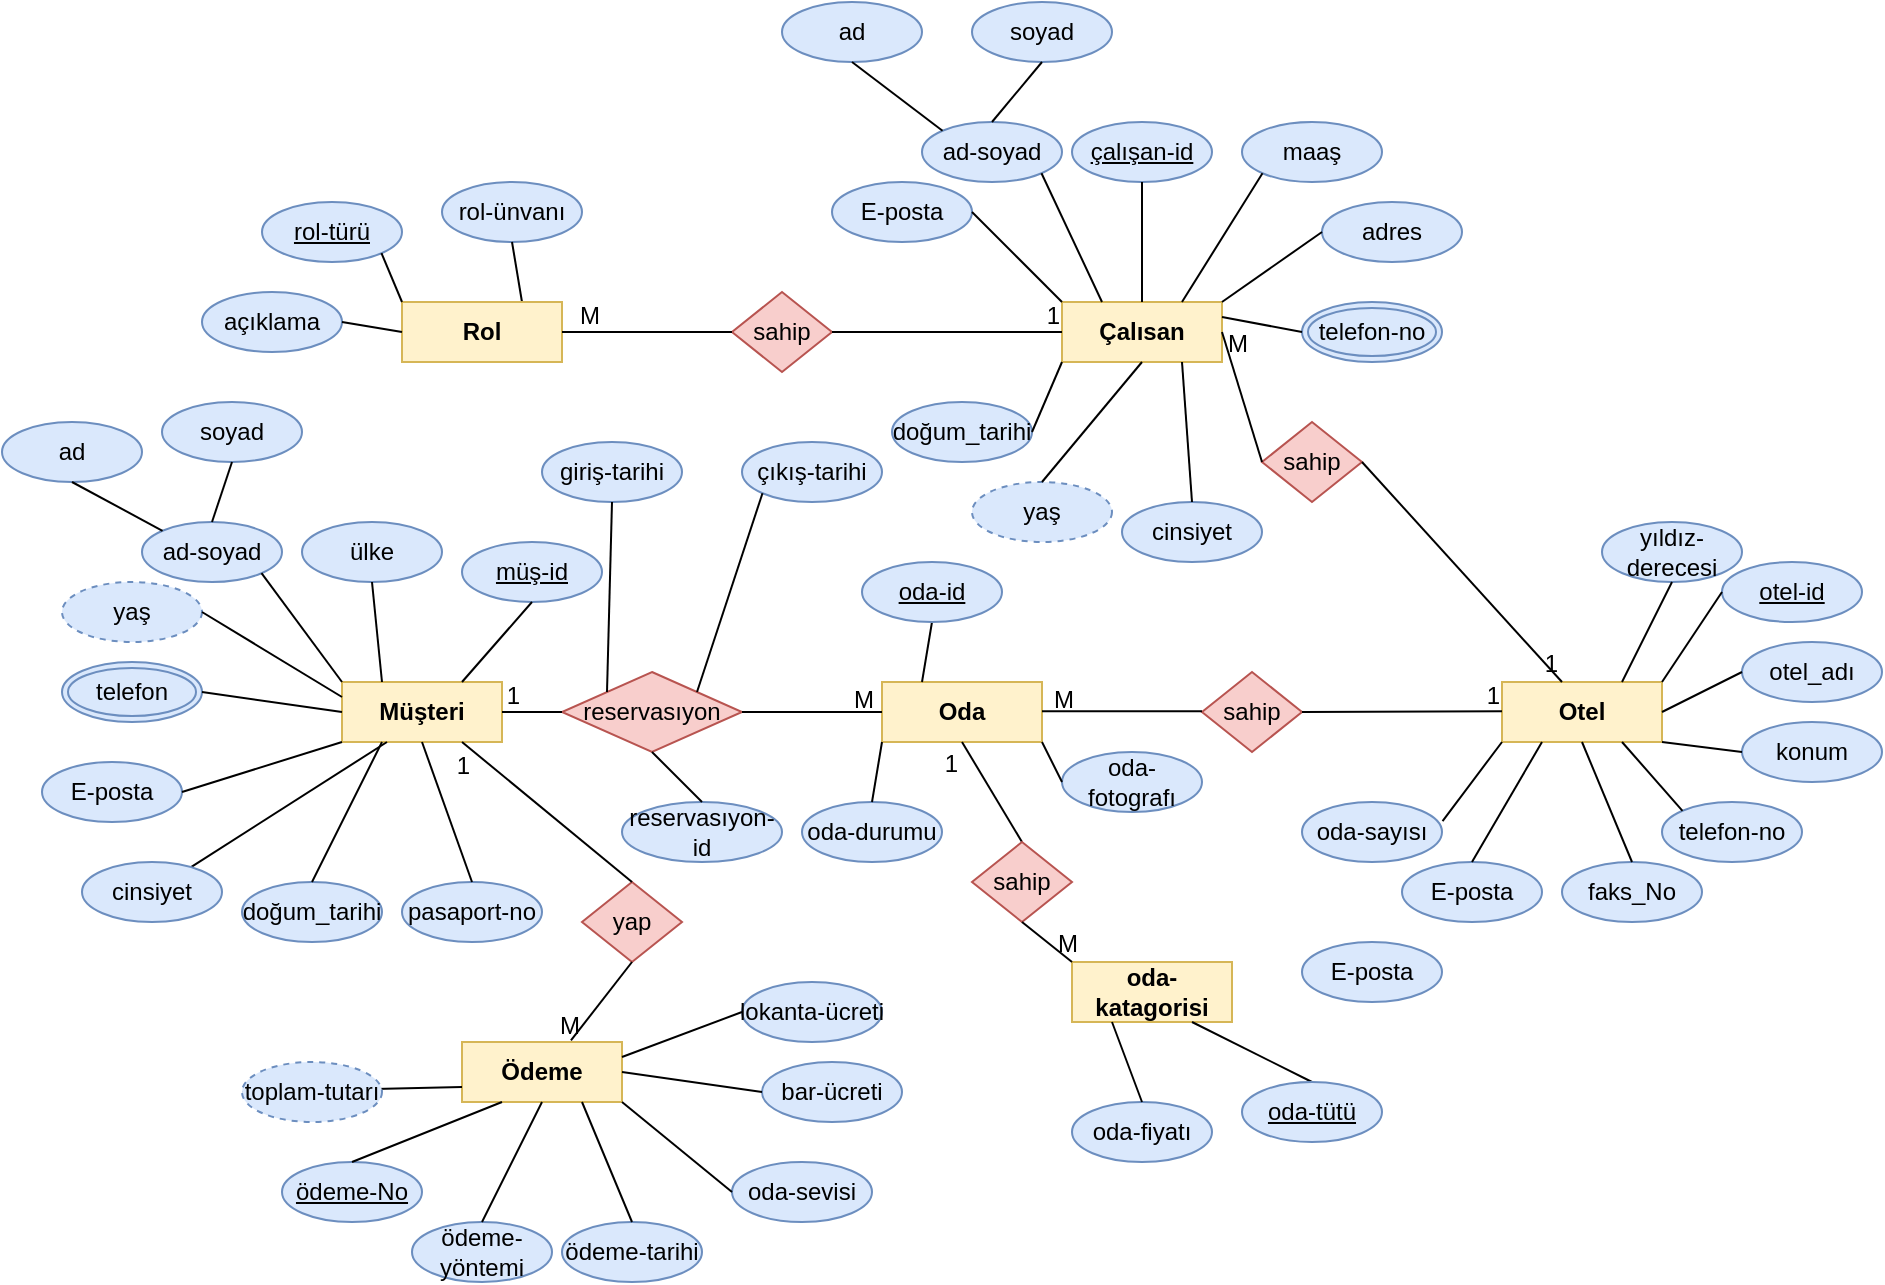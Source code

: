 <mxfile version="21.2.1" type="device">
  <diagram name="Page-1" id="eVzBI1pdqgqYU1j-NDYa">
    <mxGraphModel dx="2268" dy="2220" grid="1" gridSize="10" guides="1" tooltips="1" connect="1" arrows="1" fold="1" page="1" pageScale="1" pageWidth="850" pageHeight="1400" math="0" shadow="0">
      <root>
        <mxCell id="0" />
        <mxCell id="1" parent="0" />
        <mxCell id="2nNEJYqkvrzTk7zt56Hm-1" value="Otel" style="whiteSpace=wrap;html=1;align=center;fillColor=#fff2cc;strokeColor=#d6b656;fontStyle=1" parent="1" vertex="1">
          <mxGeometry x="690" y="210" width="80" height="30" as="geometry" />
        </mxCell>
        <mxCell id="2nNEJYqkvrzTk7zt56Hm-103" style="edgeStyle=orthogonalEdgeStyle;rounded=0;orthogonalLoop=1;jettySize=auto;html=1;exitX=0.25;exitY=1;exitDx=0;exitDy=0;" parent="1" source="2nNEJYqkvrzTk7zt56Hm-2" edge="1">
          <mxGeometry relative="1" as="geometry">
            <mxPoint x="130.31" y="240.241" as="targetPoint" />
          </mxGeometry>
        </mxCell>
        <mxCell id="2nNEJYqkvrzTk7zt56Hm-2" value="Müşteri" style="whiteSpace=wrap;html=1;align=center;fillColor=#fff2cc;strokeColor=#d6b656;fontStyle=1" parent="1" vertex="1">
          <mxGeometry x="110" y="210" width="80" height="30" as="geometry" />
        </mxCell>
        <mxCell id="2nNEJYqkvrzTk7zt56Hm-3" value="Oda" style="whiteSpace=wrap;html=1;align=center;fillColor=#fff2cc;strokeColor=#d6b656;fontStyle=1" parent="1" vertex="1">
          <mxGeometry x="380" y="210" width="80" height="30" as="geometry" />
        </mxCell>
        <mxCell id="2nNEJYqkvrzTk7zt56Hm-6" value="sahip" style="shape=rhombus;perimeter=rhombusPerimeter;whiteSpace=wrap;html=1;align=center;fillColor=#f8cecc;strokeColor=#b85450;" parent="1" vertex="1">
          <mxGeometry x="540" y="205" width="50" height="40" as="geometry" />
        </mxCell>
        <mxCell id="2nNEJYqkvrzTk7zt56Hm-143" style="edgeStyle=orthogonalEdgeStyle;rounded=0;orthogonalLoop=1;jettySize=auto;html=1;exitX=0.5;exitY=0;exitDx=0;exitDy=0;" parent="1" source="2nNEJYqkvrzTk7zt56Hm-7" edge="1">
          <mxGeometry relative="1" as="geometry">
            <mxPoint x="264.793" y="205.069" as="targetPoint" />
          </mxGeometry>
        </mxCell>
        <mxCell id="2nNEJYqkvrzTk7zt56Hm-7" value="reservasıyon" style="shape=rhombus;perimeter=rhombusPerimeter;whiteSpace=wrap;html=1;align=center;fillColor=#f8cecc;strokeColor=#b85450;" parent="1" vertex="1">
          <mxGeometry x="220" y="205" width="90" height="40" as="geometry" />
        </mxCell>
        <mxCell id="2nNEJYqkvrzTk7zt56Hm-14" value="otel-id" style="ellipse;whiteSpace=wrap;html=1;align=center;fontStyle=4;fillColor=#dae8fc;strokeColor=#6c8ebf;" parent="1" vertex="1">
          <mxGeometry x="800" y="150" width="70" height="30" as="geometry" />
        </mxCell>
        <mxCell id="2nNEJYqkvrzTk7zt56Hm-17" value="otel_adı" style="ellipse;whiteSpace=wrap;html=1;align=center;fillColor=#dae8fc;strokeColor=#6c8ebf;" parent="1" vertex="1">
          <mxGeometry x="810" y="190" width="70" height="30" as="geometry" />
        </mxCell>
        <mxCell id="2nNEJYqkvrzTk7zt56Hm-27" value="Ödeme" style="whiteSpace=wrap;html=1;align=center;fontStyle=1;fillColor=#fff2cc;strokeColor=#d6b656;" parent="1" vertex="1">
          <mxGeometry x="170" y="390" width="80" height="30" as="geometry" />
        </mxCell>
        <mxCell id="2nNEJYqkvrzTk7zt56Hm-31" value="yap" style="shape=rhombus;perimeter=rhombusPerimeter;whiteSpace=wrap;html=1;align=center;fillColor=#f8cecc;strokeColor=#b85450;" parent="1" vertex="1">
          <mxGeometry x="230" y="310" width="50" height="40" as="geometry" />
        </mxCell>
        <mxCell id="2nNEJYqkvrzTk7zt56Hm-38" value="" style="endArrow=none;html=1;rounded=0;entryX=1;entryY=0.5;entryDx=0;entryDy=0;exitX=0;exitY=0.5;exitDx=0;exitDy=0;" parent="1" source="2nNEJYqkvrzTk7zt56Hm-7" target="2nNEJYqkvrzTk7zt56Hm-2" edge="1">
          <mxGeometry relative="1" as="geometry">
            <mxPoint x="240" y="255" as="sourcePoint" />
            <mxPoint x="210" y="254.66" as="targetPoint" />
            <Array as="points" />
          </mxGeometry>
        </mxCell>
        <mxCell id="2nNEJYqkvrzTk7zt56Hm-39" value="1" style="resizable=0;html=1;whiteSpace=wrap;align=right;verticalAlign=bottom;" parent="2nNEJYqkvrzTk7zt56Hm-38" connectable="0" vertex="1">
          <mxGeometry x="1" relative="1" as="geometry">
            <mxPoint x="10" as="offset" />
          </mxGeometry>
        </mxCell>
        <mxCell id="2nNEJYqkvrzTk7zt56Hm-45" value="" style="endArrow=none;html=1;rounded=0;entryX=0;entryY=0.5;entryDx=0;entryDy=0;exitX=1;exitY=0.5;exitDx=0;exitDy=0;" parent="1" source="2nNEJYqkvrzTk7zt56Hm-7" target="2nNEJYqkvrzTk7zt56Hm-3" edge="1">
          <mxGeometry relative="1" as="geometry">
            <mxPoint x="320" y="240" as="sourcePoint" />
            <mxPoint x="370" y="230" as="targetPoint" />
          </mxGeometry>
        </mxCell>
        <mxCell id="2nNEJYqkvrzTk7zt56Hm-46" value="M" style="text;strokeColor=none;fillColor=none;spacingLeft=4;spacingRight=4;overflow=hidden;rotatable=0;points=[[0,0.5],[1,0.5]];portConstraint=eastwest;fontSize=12;whiteSpace=wrap;html=1;" parent="1" vertex="1">
          <mxGeometry x="360" y="205" width="20" height="25" as="geometry" />
        </mxCell>
        <mxCell id="2nNEJYqkvrzTk7zt56Hm-47" value="" style="endArrow=none;html=1;rounded=0;exitX=1;exitY=0.5;exitDx=0;exitDy=0;" parent="1" source="2nNEJYqkvrzTk7zt56Hm-6" edge="1">
          <mxGeometry relative="1" as="geometry">
            <mxPoint x="630" y="224.66" as="sourcePoint" />
            <mxPoint x="690" y="225" as="targetPoint" />
            <Array as="points">
              <mxPoint x="690" y="224.66" />
            </Array>
          </mxGeometry>
        </mxCell>
        <mxCell id="2nNEJYqkvrzTk7zt56Hm-48" value="1" style="resizable=0;html=1;whiteSpace=wrap;align=right;verticalAlign=bottom;" parent="2nNEJYqkvrzTk7zt56Hm-47" connectable="0" vertex="1">
          <mxGeometry x="1" relative="1" as="geometry">
            <mxPoint as="offset" />
          </mxGeometry>
        </mxCell>
        <mxCell id="2nNEJYqkvrzTk7zt56Hm-50" value="" style="endArrow=none;html=1;rounded=0;entryX=0;entryY=0.5;entryDx=0;entryDy=0;exitX=1;exitY=0.5;exitDx=0;exitDy=0;" parent="1" edge="1">
          <mxGeometry relative="1" as="geometry">
            <mxPoint x="460" y="224.66" as="sourcePoint" />
            <mxPoint x="540" y="224.66" as="targetPoint" />
          </mxGeometry>
        </mxCell>
        <mxCell id="2nNEJYqkvrzTk7zt56Hm-52" value="M" style="text;strokeColor=none;fillColor=none;spacingLeft=4;spacingRight=4;overflow=hidden;rotatable=0;points=[[0,0.5],[1,0.5]];portConstraint=eastwest;fontSize=12;whiteSpace=wrap;html=1;" parent="1" vertex="1">
          <mxGeometry x="460" y="205" width="20" height="25" as="geometry" />
        </mxCell>
        <mxCell id="2nNEJYqkvrzTk7zt56Hm-57" value="" style="endArrow=none;html=1;rounded=0;entryX=0.75;entryY=1;entryDx=0;entryDy=0;exitX=0.5;exitY=0;exitDx=0;exitDy=0;" parent="1" source="2nNEJYqkvrzTk7zt56Hm-31" target="2nNEJYqkvrzTk7zt56Hm-2" edge="1">
          <mxGeometry relative="1" as="geometry">
            <mxPoint x="250" y="302.69" as="sourcePoint" />
            <mxPoint x="168.44" y="245.0" as="targetPoint" />
          </mxGeometry>
        </mxCell>
        <mxCell id="2nNEJYqkvrzTk7zt56Hm-58" value="1" style="resizable=0;html=1;whiteSpace=wrap;align=right;verticalAlign=bottom;" parent="2nNEJYqkvrzTk7zt56Hm-57" connectable="0" vertex="1">
          <mxGeometry x="1" relative="1" as="geometry">
            <mxPoint x="5" y="20" as="offset" />
          </mxGeometry>
        </mxCell>
        <mxCell id="2nNEJYqkvrzTk7zt56Hm-59" value="" style="endArrow=none;html=1;rounded=0;exitX=0.5;exitY=1;exitDx=0;exitDy=0;entryX=0.681;entryY=-0.026;entryDx=0;entryDy=0;entryPerimeter=0;" parent="1" source="2nNEJYqkvrzTk7zt56Hm-31" target="2nNEJYqkvrzTk7zt56Hm-27" edge="1">
          <mxGeometry relative="1" as="geometry">
            <mxPoint x="330" y="300" as="sourcePoint" />
            <mxPoint x="490" y="300" as="targetPoint" />
          </mxGeometry>
        </mxCell>
        <mxCell id="2nNEJYqkvrzTk7zt56Hm-60" value="M" style="resizable=0;html=1;whiteSpace=wrap;align=right;verticalAlign=bottom;" parent="2nNEJYqkvrzTk7zt56Hm-59" connectable="0" vertex="1">
          <mxGeometry x="1" relative="1" as="geometry">
            <mxPoint x="6" y="1" as="offset" />
          </mxGeometry>
        </mxCell>
        <mxCell id="2nNEJYqkvrzTk7zt56Hm-61" value="Çalısan" style="whiteSpace=wrap;html=1;align=center;fontStyle=1;fillColor=#fff2cc;strokeColor=#d6b656;" parent="1" vertex="1">
          <mxGeometry x="470" y="20" width="80" height="30" as="geometry" />
        </mxCell>
        <mxCell id="2nNEJYqkvrzTk7zt56Hm-62" value="sahip" style="shape=rhombus;perimeter=rhombusPerimeter;whiteSpace=wrap;html=1;align=center;fillColor=#f8cecc;strokeColor=#b85450;" parent="1" vertex="1">
          <mxGeometry x="570" y="80" width="50" height="40" as="geometry" />
        </mxCell>
        <mxCell id="2nNEJYqkvrzTk7zt56Hm-63" value="" style="endArrow=none;html=1;rounded=0;exitX=1;exitY=0.5;exitDx=0;exitDy=0;" parent="1" source="2nNEJYqkvrzTk7zt56Hm-62" edge="1">
          <mxGeometry relative="1" as="geometry">
            <mxPoint x="520" y="154.66" as="sourcePoint" />
            <mxPoint x="720" y="210" as="targetPoint" />
          </mxGeometry>
        </mxCell>
        <mxCell id="2nNEJYqkvrzTk7zt56Hm-64" value="1" style="resizable=0;html=1;whiteSpace=wrap;align=right;verticalAlign=bottom;" parent="2nNEJYqkvrzTk7zt56Hm-63" connectable="0" vertex="1">
          <mxGeometry x="1" relative="1" as="geometry" />
        </mxCell>
        <mxCell id="2nNEJYqkvrzTk7zt56Hm-65" value="" style="endArrow=none;html=1;rounded=0;entryX=0;entryY=0.5;entryDx=0;entryDy=0;exitX=1;exitY=0.5;exitDx=0;exitDy=0;" parent="1" source="2nNEJYqkvrzTk7zt56Hm-61" target="2nNEJYqkvrzTk7zt56Hm-62" edge="1">
          <mxGeometry relative="1" as="geometry">
            <mxPoint x="340" y="140" as="sourcePoint" />
            <mxPoint x="500" y="140" as="targetPoint" />
          </mxGeometry>
        </mxCell>
        <mxCell id="2nNEJYqkvrzTk7zt56Hm-66" value="M" style="resizable=0;html=1;whiteSpace=wrap;align=right;verticalAlign=bottom;" parent="2nNEJYqkvrzTk7zt56Hm-65" connectable="0" vertex="1">
          <mxGeometry x="1" relative="1" as="geometry">
            <mxPoint x="-5" y="-50" as="offset" />
          </mxGeometry>
        </mxCell>
        <mxCell id="2nNEJYqkvrzTk7zt56Hm-67" value="konum" style="ellipse;whiteSpace=wrap;html=1;align=center;fillColor=#dae8fc;strokeColor=#6c8ebf;" parent="1" vertex="1">
          <mxGeometry x="810" y="230" width="70" height="30" as="geometry" />
        </mxCell>
        <mxCell id="2nNEJYqkvrzTk7zt56Hm-68" value="telefon-no" style="ellipse;whiteSpace=wrap;html=1;align=center;fillColor=#dae8fc;strokeColor=#6c8ebf;" parent="1" vertex="1">
          <mxGeometry x="770" y="270" width="70" height="30" as="geometry" />
        </mxCell>
        <mxCell id="2nNEJYqkvrzTk7zt56Hm-75" value="" style="endArrow=none;html=1;rounded=0;entryX=0;entryY=0;entryDx=0;entryDy=0;exitX=0.75;exitY=1;exitDx=0;exitDy=0;" parent="1" source="2nNEJYqkvrzTk7zt56Hm-1" target="2nNEJYqkvrzTk7zt56Hm-68" edge="1">
          <mxGeometry relative="1" as="geometry">
            <mxPoint x="600" y="300" as="sourcePoint" />
            <mxPoint x="760" y="300" as="targetPoint" />
          </mxGeometry>
        </mxCell>
        <mxCell id="2nNEJYqkvrzTk7zt56Hm-78" value="" style="endArrow=none;html=1;rounded=0;entryX=0;entryY=0.5;entryDx=0;entryDy=0;exitX=1;exitY=1;exitDx=0;exitDy=0;" parent="1" source="2nNEJYqkvrzTk7zt56Hm-1" target="2nNEJYqkvrzTk7zt56Hm-67" edge="1">
          <mxGeometry relative="1" as="geometry">
            <mxPoint x="770" y="230" as="sourcePoint" />
            <mxPoint x="800" y="265" as="targetPoint" />
          </mxGeometry>
        </mxCell>
        <mxCell id="2nNEJYqkvrzTk7zt56Hm-79" value="" style="endArrow=none;html=1;rounded=0;entryX=0;entryY=0.5;entryDx=0;entryDy=0;exitX=1;exitY=0.5;exitDx=0;exitDy=0;" parent="1" source="2nNEJYqkvrzTk7zt56Hm-1" target="2nNEJYqkvrzTk7zt56Hm-17" edge="1">
          <mxGeometry relative="1" as="geometry">
            <mxPoint x="770" y="225" as="sourcePoint" />
            <mxPoint x="810" y="230" as="targetPoint" />
          </mxGeometry>
        </mxCell>
        <mxCell id="2nNEJYqkvrzTk7zt56Hm-80" value="" style="endArrow=none;html=1;rounded=0;entryX=0;entryY=0.5;entryDx=0;entryDy=0;exitX=1;exitY=0;exitDx=0;exitDy=0;" parent="1" source="2nNEJYqkvrzTk7zt56Hm-1" target="2nNEJYqkvrzTk7zt56Hm-14" edge="1">
          <mxGeometry relative="1" as="geometry">
            <mxPoint x="750" y="190" as="sourcePoint" />
            <mxPoint x="790" y="170" as="targetPoint" />
          </mxGeometry>
        </mxCell>
        <mxCell id="2nNEJYqkvrzTk7zt56Hm-82" value="faks_No" style="ellipse;whiteSpace=wrap;html=1;align=center;fillColor=#dae8fc;strokeColor=#6c8ebf;" parent="1" vertex="1">
          <mxGeometry x="720" y="300" width="70" height="30" as="geometry" />
        </mxCell>
        <mxCell id="2nNEJYqkvrzTk7zt56Hm-83" value="" style="endArrow=none;html=1;rounded=0;entryX=0.5;entryY=0;entryDx=0;entryDy=0;exitX=0.5;exitY=1;exitDx=0;exitDy=0;" parent="1" source="2nNEJYqkvrzTk7zt56Hm-1" target="2nNEJYqkvrzTk7zt56Hm-82" edge="1">
          <mxGeometry relative="1" as="geometry">
            <mxPoint x="715" y="260" as="sourcePoint" />
            <mxPoint x="745" y="295" as="targetPoint" />
          </mxGeometry>
        </mxCell>
        <mxCell id="2nNEJYqkvrzTk7zt56Hm-84" value="E-posta" style="ellipse;whiteSpace=wrap;html=1;align=center;fillColor=#dae8fc;strokeColor=#6c8ebf;" parent="1" vertex="1">
          <mxGeometry x="640" y="300" width="70" height="30" as="geometry" />
        </mxCell>
        <mxCell id="2nNEJYqkvrzTk7zt56Hm-86" value="" style="endArrow=none;html=1;rounded=0;entryX=0.5;entryY=0;entryDx=0;entryDy=0;exitX=0.25;exitY=1;exitDx=0;exitDy=0;" parent="1" source="2nNEJYqkvrzTk7zt56Hm-1" target="2nNEJYqkvrzTk7zt56Hm-84" edge="1">
          <mxGeometry relative="1" as="geometry">
            <mxPoint x="645" y="215" as="sourcePoint" />
            <mxPoint x="650" y="275" as="targetPoint" />
          </mxGeometry>
        </mxCell>
        <mxCell id="2nNEJYqkvrzTk7zt56Hm-87" value="ülke" style="ellipse;whiteSpace=wrap;html=1;align=center;fillColor=#dae8fc;strokeColor=#6c8ebf;" parent="1" vertex="1">
          <mxGeometry x="90" y="130" width="70" height="30" as="geometry" />
        </mxCell>
        <mxCell id="2nNEJYqkvrzTk7zt56Hm-90" value="E-posta" style="ellipse;whiteSpace=wrap;html=1;align=center;fillColor=#dae8fc;strokeColor=#6c8ebf;" parent="1" vertex="1">
          <mxGeometry x="-40" y="250" width="70" height="30" as="geometry" />
        </mxCell>
        <mxCell id="2nNEJYqkvrzTk7zt56Hm-91" value="doğum_tarihi" style="ellipse;whiteSpace=wrap;html=1;align=center;fillColor=#dae8fc;strokeColor=#6c8ebf;" parent="1" vertex="1">
          <mxGeometry x="60" y="310" width="70" height="30" as="geometry" />
        </mxCell>
        <mxCell id="2nNEJYqkvrzTk7zt56Hm-92" value="müş-id" style="ellipse;whiteSpace=wrap;html=1;align=center;fontStyle=4;fillColor=#dae8fc;strokeColor=#6c8ebf;" parent="1" vertex="1">
          <mxGeometry x="170" y="140" width="70" height="30" as="geometry" />
        </mxCell>
        <mxCell id="2nNEJYqkvrzTk7zt56Hm-93" value="yaş" style="ellipse;whiteSpace=wrap;html=1;align=center;dashed=1;fillColor=#dae8fc;strokeColor=#6c8ebf;" parent="1" vertex="1">
          <mxGeometry x="-30" y="160" width="70" height="30" as="geometry" />
        </mxCell>
        <mxCell id="2nNEJYqkvrzTk7zt56Hm-98" value="telefon" style="ellipse;shape=doubleEllipse;margin=3;whiteSpace=wrap;html=1;align=center;fillColor=#dae8fc;strokeColor=#6c8ebf;" parent="1" vertex="1">
          <mxGeometry x="-30" y="200" width="70" height="30" as="geometry" />
        </mxCell>
        <mxCell id="2nNEJYqkvrzTk7zt56Hm-99" value="" style="endArrow=none;html=1;rounded=0;entryX=0;entryY=0.5;entryDx=0;entryDy=0;exitX=1;exitY=0.5;exitDx=0;exitDy=0;" parent="1" source="2nNEJYqkvrzTk7zt56Hm-98" target="2nNEJYqkvrzTk7zt56Hm-2" edge="1">
          <mxGeometry relative="1" as="geometry">
            <mxPoint x="80" y="220" as="sourcePoint" />
            <mxPoint x="400" y="270" as="targetPoint" />
          </mxGeometry>
        </mxCell>
        <mxCell id="2nNEJYqkvrzTk7zt56Hm-100" value="" style="endArrow=none;html=1;rounded=0;exitX=0.75;exitY=0;exitDx=0;exitDy=0;entryX=0.5;entryY=1;entryDx=0;entryDy=0;" parent="1" source="2nNEJYqkvrzTk7zt56Hm-2" target="2nNEJYqkvrzTk7zt56Hm-92" edge="1">
          <mxGeometry relative="1" as="geometry">
            <mxPoint x="190" y="200" as="sourcePoint" />
            <mxPoint x="370" y="190" as="targetPoint" />
          </mxGeometry>
        </mxCell>
        <mxCell id="2nNEJYqkvrzTk7zt56Hm-101" value="" style="endArrow=none;html=1;rounded=0;exitX=0.25;exitY=0;exitDx=0;exitDy=0;entryX=0.5;entryY=1;entryDx=0;entryDy=0;" parent="1" source="2nNEJYqkvrzTk7zt56Hm-2" target="2nNEJYqkvrzTk7zt56Hm-87" edge="1">
          <mxGeometry relative="1" as="geometry">
            <mxPoint x="110" y="205" as="sourcePoint" />
            <mxPoint x="145" y="165" as="targetPoint" />
          </mxGeometry>
        </mxCell>
        <mxCell id="2nNEJYqkvrzTk7zt56Hm-102" value="" style="endArrow=none;html=1;rounded=0;entryX=0.5;entryY=1;entryDx=0;entryDy=0;" parent="1" source="2nNEJYqkvrzTk7zt56Hm-160" edge="1">
          <mxGeometry relative="1" as="geometry">
            <mxPoint x="97.5" y="280" as="sourcePoint" />
            <mxPoint x="132.5" y="240" as="targetPoint" />
          </mxGeometry>
        </mxCell>
        <mxCell id="2nNEJYqkvrzTk7zt56Hm-106" value="" style="endArrow=none;html=1;rounded=0;exitX=0;exitY=1;exitDx=0;exitDy=0;entryX=1;entryY=0.5;entryDx=0;entryDy=0;" parent="1" source="2nNEJYqkvrzTk7zt56Hm-2" target="2nNEJYqkvrzTk7zt56Hm-90" edge="1">
          <mxGeometry relative="1" as="geometry">
            <mxPoint x="180" y="310" as="sourcePoint" />
            <mxPoint x="175" y="260" as="targetPoint" />
          </mxGeometry>
        </mxCell>
        <mxCell id="2nNEJYqkvrzTk7zt56Hm-111" value="ödeme-No" style="ellipse;whiteSpace=wrap;html=1;align=center;fontStyle=4;fillColor=#dae8fc;strokeColor=#6c8ebf;" parent="1" vertex="1">
          <mxGeometry x="80" y="450" width="70" height="30" as="geometry" />
        </mxCell>
        <mxCell id="2nNEJYqkvrzTk7zt56Hm-113" value="ödeme-tarihi" style="ellipse;whiteSpace=wrap;html=1;align=center;fillColor=#dae8fc;strokeColor=#6c8ebf;" parent="1" vertex="1">
          <mxGeometry x="220" y="480" width="70" height="30" as="geometry" />
        </mxCell>
        <mxCell id="2nNEJYqkvrzTk7zt56Hm-114" value="ödeme-yöntemi" style="ellipse;whiteSpace=wrap;html=1;align=center;fillColor=#dae8fc;strokeColor=#6c8ebf;" parent="1" vertex="1">
          <mxGeometry x="145" y="480" width="70" height="30" as="geometry" />
        </mxCell>
        <mxCell id="2nNEJYqkvrzTk7zt56Hm-116" value="" style="endArrow=none;html=1;rounded=0;exitX=0.5;exitY=1;exitDx=0;exitDy=0;entryX=0.25;entryY=0;entryDx=0;entryDy=0;" parent="1" source="2nNEJYqkvrzTk7zt56Hm-121" target="2nNEJYqkvrzTk7zt56Hm-3" edge="1">
          <mxGeometry relative="1" as="geometry">
            <mxPoint x="330" y="290" as="sourcePoint" />
            <mxPoint x="490" y="290" as="targetPoint" />
          </mxGeometry>
        </mxCell>
        <mxCell id="2nNEJYqkvrzTk7zt56Hm-117" value="" style="endArrow=none;html=1;rounded=0;exitX=0;exitY=0.75;exitDx=0;exitDy=0;entryX=0;entryY=0.5;entryDx=0;entryDy=0;" parent="1" source="2nNEJYqkvrzTk7zt56Hm-27" target="2nNEJYqkvrzTk7zt56Hm-178" edge="1">
          <mxGeometry relative="1" as="geometry">
            <mxPoint x="380" y="380" as="sourcePoint" />
            <mxPoint x="530.0" y="425" as="targetPoint" />
          </mxGeometry>
        </mxCell>
        <mxCell id="2nNEJYqkvrzTk7zt56Hm-118" value="" style="endArrow=none;html=1;rounded=0;exitX=0.75;exitY=1;exitDx=0;exitDy=0;entryX=0.5;entryY=0;entryDx=0;entryDy=0;" parent="1" source="2nNEJYqkvrzTk7zt56Hm-27" target="2nNEJYqkvrzTk7zt56Hm-113" edge="1">
          <mxGeometry relative="1" as="geometry">
            <mxPoint x="350" y="320" as="sourcePoint" />
            <mxPoint x="510" y="320" as="targetPoint" />
          </mxGeometry>
        </mxCell>
        <mxCell id="2nNEJYqkvrzTk7zt56Hm-121" value="oda-id" style="ellipse;whiteSpace=wrap;html=1;align=center;fontStyle=4;fillColor=#dae8fc;strokeColor=#6c8ebf;" parent="1" vertex="1">
          <mxGeometry x="370" y="150" width="70" height="30" as="geometry" />
        </mxCell>
        <mxCell id="2nNEJYqkvrzTk7zt56Hm-122" value="E-posta" style="ellipse;whiteSpace=wrap;html=1;align=center;fillColor=#dae8fc;strokeColor=#6c8ebf;" parent="1" vertex="1">
          <mxGeometry x="590" y="340" width="70" height="30" as="geometry" />
        </mxCell>
        <mxCell id="2nNEJYqkvrzTk7zt56Hm-124" value="oda-durumu" style="ellipse;whiteSpace=wrap;html=1;align=center;fillColor=#dae8fc;strokeColor=#6c8ebf;" parent="1" vertex="1">
          <mxGeometry x="340" y="270" width="70" height="30" as="geometry" />
        </mxCell>
        <mxCell id="2nNEJYqkvrzTk7zt56Hm-125" value="" style="endArrow=none;html=1;rounded=0;exitX=0;exitY=1;exitDx=0;exitDy=0;entryX=0.5;entryY=0;entryDx=0;entryDy=0;" parent="1" source="2nNEJYqkvrzTk7zt56Hm-3" target="2nNEJYqkvrzTk7zt56Hm-124" edge="1">
          <mxGeometry relative="1" as="geometry">
            <mxPoint x="330" y="290" as="sourcePoint" />
            <mxPoint x="490" y="290" as="targetPoint" />
          </mxGeometry>
        </mxCell>
        <mxCell id="2nNEJYqkvrzTk7zt56Hm-128" value="reservasıyon-id" style="ellipse;whiteSpace=wrap;html=1;align=center;fillColor=#dae8fc;strokeColor=#6c8ebf;" parent="1" vertex="1">
          <mxGeometry x="250" y="270" width="80" height="30" as="geometry" />
        </mxCell>
        <mxCell id="2nNEJYqkvrzTk7zt56Hm-130" value="çıkış-tarihi" style="ellipse;whiteSpace=wrap;html=1;align=center;fillColor=#dae8fc;strokeColor=#6c8ebf;" parent="1" vertex="1">
          <mxGeometry x="310" y="90" width="70" height="30" as="geometry" />
        </mxCell>
        <mxCell id="2nNEJYqkvrzTk7zt56Hm-131" value="giriş-tarihi" style="ellipse;whiteSpace=wrap;html=1;align=center;fillColor=#dae8fc;strokeColor=#6c8ebf;" parent="1" vertex="1">
          <mxGeometry x="210" y="90" width="70" height="30" as="geometry" />
        </mxCell>
        <mxCell id="2nNEJYqkvrzTk7zt56Hm-141" value="" style="endArrow=none;html=1;rounded=0;entryX=0.5;entryY=0;entryDx=0;entryDy=0;exitX=0.5;exitY=1;exitDx=0;exitDy=0;" parent="1" source="2nNEJYqkvrzTk7zt56Hm-7" target="2nNEJYqkvrzTk7zt56Hm-128" edge="1">
          <mxGeometry relative="1" as="geometry">
            <mxPoint x="265" y="200" as="sourcePoint" />
            <mxPoint x="450" y="329.31" as="targetPoint" />
            <Array as="points" />
          </mxGeometry>
        </mxCell>
        <mxCell id="2nNEJYqkvrzTk7zt56Hm-144" value="" style="endArrow=none;html=1;rounded=0;exitX=1;exitY=0;exitDx=0;exitDy=0;entryX=0;entryY=1;entryDx=0;entryDy=0;" parent="1" source="2nNEJYqkvrzTk7zt56Hm-7" target="2nNEJYqkvrzTk7zt56Hm-130" edge="1">
          <mxGeometry relative="1" as="geometry">
            <mxPoint x="309.749" y="164.393" as="sourcePoint" />
            <mxPoint x="490" y="330" as="targetPoint" />
          </mxGeometry>
        </mxCell>
        <mxCell id="2nNEJYqkvrzTk7zt56Hm-145" value="" style="endArrow=none;html=1;rounded=0;entryX=0.5;entryY=1;entryDx=0;entryDy=0;exitX=0;exitY=0;exitDx=0;exitDy=0;" parent="1" source="2nNEJYqkvrzTk7zt56Hm-7" target="2nNEJYqkvrzTk7zt56Hm-131" edge="1">
          <mxGeometry relative="1" as="geometry">
            <mxPoint x="285" y="160" as="sourcePoint" />
            <mxPoint x="480" y="320" as="targetPoint" />
          </mxGeometry>
        </mxCell>
        <mxCell id="2nNEJYqkvrzTk7zt56Hm-150" value="" style="endArrow=none;html=1;rounded=0;exitX=0.5;exitY=1;exitDx=0;exitDy=0;entryX=0.5;entryY=0;entryDx=0;entryDy=0;" parent="1" source="2nNEJYqkvrzTk7zt56Hm-27" target="2nNEJYqkvrzTk7zt56Hm-114" edge="1">
          <mxGeometry relative="1" as="geometry">
            <mxPoint x="440" y="430" as="sourcePoint" />
            <mxPoint x="565" y="470" as="targetPoint" />
          </mxGeometry>
        </mxCell>
        <mxCell id="2nNEJYqkvrzTk7zt56Hm-151" value="" style="endArrow=none;html=1;rounded=0;exitX=0.25;exitY=1;exitDx=0;exitDy=0;entryX=0.5;entryY=0;entryDx=0;entryDy=0;" parent="1" source="2nNEJYqkvrzTk7zt56Hm-27" target="2nNEJYqkvrzTk7zt56Hm-111" edge="1">
          <mxGeometry relative="1" as="geometry">
            <mxPoint x="450" y="440" as="sourcePoint" />
            <mxPoint x="575" y="480" as="targetPoint" />
          </mxGeometry>
        </mxCell>
        <mxCell id="2nNEJYqkvrzTk7zt56Hm-153" value="çalışan-id" style="ellipse;whiteSpace=wrap;html=1;align=center;fontStyle=4;fillColor=#dae8fc;strokeColor=#6c8ebf;" parent="1" vertex="1">
          <mxGeometry x="475" y="-70" width="70" height="30" as="geometry" />
        </mxCell>
        <mxCell id="2nNEJYqkvrzTk7zt56Hm-154" value="cinsiyet" style="ellipse;whiteSpace=wrap;html=1;align=center;fillColor=#dae8fc;strokeColor=#6c8ebf;" parent="1" vertex="1">
          <mxGeometry x="500" y="120" width="70" height="30" as="geometry" />
        </mxCell>
        <mxCell id="2nNEJYqkvrzTk7zt56Hm-155" value="ad-soyad" style="ellipse;whiteSpace=wrap;html=1;align=center;fillColor=#dae8fc;strokeColor=#6c8ebf;" parent="1" vertex="1">
          <mxGeometry x="400" y="-70" width="70" height="30" as="geometry" />
        </mxCell>
        <mxCell id="2nNEJYqkvrzTk7zt56Hm-156" value="E-posta" style="ellipse;whiteSpace=wrap;html=1;align=center;fillColor=#dae8fc;strokeColor=#6c8ebf;" parent="1" vertex="1">
          <mxGeometry x="355" y="-40" width="70" height="30" as="geometry" />
        </mxCell>
        <mxCell id="2nNEJYqkvrzTk7zt56Hm-157" value="ad-soyad" style="ellipse;whiteSpace=wrap;html=1;align=center;fillColor=#dae8fc;strokeColor=#6c8ebf;" parent="1" vertex="1">
          <mxGeometry x="10" y="130" width="70" height="30" as="geometry" />
        </mxCell>
        <mxCell id="2nNEJYqkvrzTk7zt56Hm-158" value="" style="endArrow=none;html=1;rounded=0;entryX=1;entryY=1;entryDx=0;entryDy=0;exitX=0;exitY=0;exitDx=0;exitDy=0;" parent="1" source="2nNEJYqkvrzTk7zt56Hm-2" target="2nNEJYqkvrzTk7zt56Hm-157" edge="1">
          <mxGeometry relative="1" as="geometry">
            <mxPoint x="100" y="190" as="sourcePoint" />
            <mxPoint x="135" y="170" as="targetPoint" />
          </mxGeometry>
        </mxCell>
        <mxCell id="2nNEJYqkvrzTk7zt56Hm-159" value="" style="endArrow=none;html=1;rounded=0;entryX=1;entryY=0.5;entryDx=0;entryDy=0;exitX=0;exitY=0.25;exitDx=0;exitDy=0;" parent="1" source="2nNEJYqkvrzTk7zt56Hm-2" target="2nNEJYqkvrzTk7zt56Hm-93" edge="1">
          <mxGeometry relative="1" as="geometry">
            <mxPoint x="120" y="220" as="sourcePoint" />
            <mxPoint x="80" y="165" as="targetPoint" />
          </mxGeometry>
        </mxCell>
        <mxCell id="2nNEJYqkvrzTk7zt56Hm-160" value="cinsiyet" style="ellipse;whiteSpace=wrap;html=1;align=center;fillColor=#dae8fc;strokeColor=#6c8ebf;" parent="1" vertex="1">
          <mxGeometry x="-20" y="300" width="70" height="30" as="geometry" />
        </mxCell>
        <mxCell id="2nNEJYqkvrzTk7zt56Hm-161" value="" style="endArrow=none;html=1;rounded=0;exitX=0.25;exitY=1;exitDx=0;exitDy=0;entryX=0.5;entryY=0;entryDx=0;entryDy=0;" parent="1" source="2nNEJYqkvrzTk7zt56Hm-2" target="2nNEJYqkvrzTk7zt56Hm-91" edge="1">
          <mxGeometry relative="1" as="geometry">
            <mxPoint x="130" y="250" as="sourcePoint" />
            <mxPoint x="125" y="280" as="targetPoint" />
          </mxGeometry>
        </mxCell>
        <mxCell id="2nNEJYqkvrzTk7zt56Hm-163" value="adres" style="ellipse;whiteSpace=wrap;html=1;align=center;fillColor=#dae8fc;strokeColor=#6c8ebf;" parent="1" vertex="1">
          <mxGeometry x="600" y="-30" width="70" height="30" as="geometry" />
        </mxCell>
        <mxCell id="2nNEJYqkvrzTk7zt56Hm-164" value="maaş" style="ellipse;whiteSpace=wrap;html=1;align=center;fillColor=#dae8fc;strokeColor=#6c8ebf;" parent="1" vertex="1">
          <mxGeometry x="560" y="-70" width="70" height="30" as="geometry" />
        </mxCell>
        <mxCell id="2nNEJYqkvrzTk7zt56Hm-165" value="" style="endArrow=none;html=1;rounded=0;exitX=0.25;exitY=0;exitDx=0;exitDy=0;entryX=1;entryY=1;entryDx=0;entryDy=0;" parent="1" source="2nNEJYqkvrzTk7zt56Hm-61" target="2nNEJYqkvrzTk7zt56Hm-155" edge="1">
          <mxGeometry relative="1" as="geometry">
            <mxPoint x="320" y="175" as="sourcePoint" />
            <mxPoint x="330" y="125" as="targetPoint" />
          </mxGeometry>
        </mxCell>
        <mxCell id="2nNEJYqkvrzTk7zt56Hm-166" value="" style="endArrow=none;html=1;rounded=0;exitX=0.5;exitY=0;exitDx=0;exitDy=0;entryX=0.5;entryY=1;entryDx=0;entryDy=0;" parent="1" source="2nNEJYqkvrzTk7zt56Hm-61" target="2nNEJYqkvrzTk7zt56Hm-153" edge="1">
          <mxGeometry relative="1" as="geometry">
            <mxPoint x="330" y="185" as="sourcePoint" />
            <mxPoint x="340" y="135" as="targetPoint" />
          </mxGeometry>
        </mxCell>
        <mxCell id="2nNEJYqkvrzTk7zt56Hm-167" value="" style="endArrow=none;html=1;rounded=0;exitX=0.75;exitY=1;exitDx=0;exitDy=0;entryX=0.5;entryY=0;entryDx=0;entryDy=0;" parent="1" source="2nNEJYqkvrzTk7zt56Hm-61" target="2nNEJYqkvrzTk7zt56Hm-154" edge="1">
          <mxGeometry relative="1" as="geometry">
            <mxPoint x="500" y="30" as="sourcePoint" />
            <mxPoint x="550" y="135" as="targetPoint" />
          </mxGeometry>
        </mxCell>
        <mxCell id="2nNEJYqkvrzTk7zt56Hm-168" value="" style="endArrow=none;html=1;rounded=0;exitX=0;exitY=0;exitDx=0;exitDy=0;entryX=1;entryY=0.5;entryDx=0;entryDy=0;" parent="1" source="2nNEJYqkvrzTk7zt56Hm-61" target="2nNEJYqkvrzTk7zt56Hm-156" edge="1">
          <mxGeometry relative="1" as="geometry">
            <mxPoint x="510" y="40" as="sourcePoint" />
            <mxPoint x="480" y="-25" as="targetPoint" />
          </mxGeometry>
        </mxCell>
        <mxCell id="2nNEJYqkvrzTk7zt56Hm-169" value="" style="endArrow=none;html=1;rounded=0;exitX=1;exitY=0;exitDx=0;exitDy=0;entryX=0;entryY=0.5;entryDx=0;entryDy=0;" parent="1" source="2nNEJYqkvrzTk7zt56Hm-61" target="2nNEJYqkvrzTk7zt56Hm-163" edge="1">
          <mxGeometry relative="1" as="geometry">
            <mxPoint x="520" y="30" as="sourcePoint" />
            <mxPoint x="520" y="-30" as="targetPoint" />
          </mxGeometry>
        </mxCell>
        <mxCell id="2nNEJYqkvrzTk7zt56Hm-170" value="" style="endArrow=none;html=1;rounded=0;exitX=0.75;exitY=0;exitDx=0;exitDy=0;entryX=0;entryY=1;entryDx=0;entryDy=0;" parent="1" source="2nNEJYqkvrzTk7zt56Hm-61" target="2nNEJYqkvrzTk7zt56Hm-164" edge="1">
          <mxGeometry relative="1" as="geometry">
            <mxPoint x="530" y="40" as="sourcePoint" />
            <mxPoint x="530" y="-20" as="targetPoint" />
          </mxGeometry>
        </mxCell>
        <mxCell id="2nNEJYqkvrzTk7zt56Hm-171" value="yaş" style="ellipse;whiteSpace=wrap;html=1;align=center;dashed=1;fillColor=#dae8fc;strokeColor=#6c8ebf;" parent="1" vertex="1">
          <mxGeometry x="425" y="110" width="70" height="30" as="geometry" />
        </mxCell>
        <mxCell id="2nNEJYqkvrzTk7zt56Hm-172" value="doğum_tarihi" style="ellipse;whiteSpace=wrap;html=1;align=center;fillColor=#dae8fc;strokeColor=#6c8ebf;" parent="1" vertex="1">
          <mxGeometry x="385" y="70" width="70" height="30" as="geometry" />
        </mxCell>
        <mxCell id="2nNEJYqkvrzTk7zt56Hm-173" value="" style="endArrow=none;html=1;rounded=0;entryX=0.5;entryY=0;entryDx=0;entryDy=0;exitX=0.5;exitY=1;exitDx=0;exitDy=0;" parent="1" source="2nNEJYqkvrzTk7zt56Hm-61" target="2nNEJYqkvrzTk7zt56Hm-171" edge="1">
          <mxGeometry relative="1" as="geometry">
            <mxPoint x="470" y="45" as="sourcePoint" />
            <mxPoint x="420" y="30" as="targetPoint" />
          </mxGeometry>
        </mxCell>
        <mxCell id="2nNEJYqkvrzTk7zt56Hm-174" value="" style="endArrow=none;html=1;rounded=0;exitX=0;exitY=1;exitDx=0;exitDy=0;entryX=1;entryY=0.5;entryDx=0;entryDy=0;" parent="1" source="2nNEJYqkvrzTk7zt56Hm-61" target="2nNEJYqkvrzTk7zt56Hm-172" edge="1">
          <mxGeometry relative="1" as="geometry">
            <mxPoint x="490" y="55" as="sourcePoint" />
            <mxPoint x="460" y="80" as="targetPoint" />
          </mxGeometry>
        </mxCell>
        <mxCell id="2nNEJYqkvrzTk7zt56Hm-175" value="rol-ünvanı" style="ellipse;whiteSpace=wrap;html=1;align=center;fillColor=#dae8fc;strokeColor=#6c8ebf;" parent="1" vertex="1">
          <mxGeometry x="160" y="-40" width="70" height="30" as="geometry" />
        </mxCell>
        <mxCell id="2nNEJYqkvrzTk7zt56Hm-176" value="" style="endArrow=none;html=1;rounded=0;exitX=0.5;exitY=1;exitDx=0;exitDy=0;entryX=0.75;entryY=0;entryDx=0;entryDy=0;" parent="1" source="2nNEJYqkvrzTk7zt56Hm-175" target="2nNEJYqkvrzTk7zt56Hm-202" edge="1">
          <mxGeometry relative="1" as="geometry">
            <mxPoint x="330" y="160" as="sourcePoint" />
            <mxPoint x="485" y="90" as="targetPoint" />
          </mxGeometry>
        </mxCell>
        <mxCell id="2nNEJYqkvrzTk7zt56Hm-178" value="toplam-tutarı" style="ellipse;whiteSpace=wrap;html=1;align=center;dashed=1;fillColor=#dae8fc;strokeColor=#6c8ebf;" parent="1" vertex="1">
          <mxGeometry x="60" y="400" width="70" height="30" as="geometry" />
        </mxCell>
        <mxCell id="2nNEJYqkvrzTk7zt56Hm-182" value="telefon-no" style="ellipse;shape=doubleEllipse;margin=3;whiteSpace=wrap;html=1;align=center;fillColor=#dae8fc;strokeColor=#6c8ebf;" parent="1" vertex="1">
          <mxGeometry x="590" y="20" width="70" height="30" as="geometry" />
        </mxCell>
        <mxCell id="2nNEJYqkvrzTk7zt56Hm-183" value="" style="endArrow=none;html=1;rounded=0;entryX=0;entryY=0.5;entryDx=0;entryDy=0;exitX=1;exitY=0.25;exitDx=0;exitDy=0;" parent="1" source="2nNEJYqkvrzTk7zt56Hm-61" target="2nNEJYqkvrzTk7zt56Hm-182" edge="1">
          <mxGeometry relative="1" as="geometry">
            <mxPoint x="300" y="180" as="sourcePoint" />
            <mxPoint x="460" y="180" as="targetPoint" />
          </mxGeometry>
        </mxCell>
        <mxCell id="2nNEJYqkvrzTk7zt56Hm-184" value="oda-sayısı" style="ellipse;whiteSpace=wrap;html=1;align=center;fillColor=#dae8fc;strokeColor=#6c8ebf;" parent="1" vertex="1">
          <mxGeometry x="590" y="270" width="70" height="30" as="geometry" />
        </mxCell>
        <mxCell id="2nNEJYqkvrzTk7zt56Hm-185" value="" style="endArrow=none;html=1;rounded=0;entryX=1.004;entryY=0.318;entryDx=0;entryDy=0;exitX=0;exitY=1;exitDx=0;exitDy=0;entryPerimeter=0;" parent="1" source="2nNEJYqkvrzTk7zt56Hm-1" target="2nNEJYqkvrzTk7zt56Hm-184" edge="1">
          <mxGeometry relative="1" as="geometry">
            <mxPoint x="720" y="250" as="sourcePoint" />
            <mxPoint x="685" y="310" as="targetPoint" />
          </mxGeometry>
        </mxCell>
        <mxCell id="2nNEJYqkvrzTk7zt56Hm-186" value="yıldız-derecesi" style="ellipse;whiteSpace=wrap;html=1;align=center;fillColor=#dae8fc;strokeColor=#6c8ebf;" parent="1" vertex="1">
          <mxGeometry x="740" y="130" width="70" height="30" as="geometry" />
        </mxCell>
        <mxCell id="2nNEJYqkvrzTk7zt56Hm-188" value="" style="endArrow=none;html=1;rounded=0;entryX=0.5;entryY=1;entryDx=0;entryDy=0;exitX=0.75;exitY=0;exitDx=0;exitDy=0;" parent="1" source="2nNEJYqkvrzTk7zt56Hm-1" target="2nNEJYqkvrzTk7zt56Hm-186" edge="1">
          <mxGeometry relative="1" as="geometry">
            <mxPoint x="780" y="220" as="sourcePoint" />
            <mxPoint x="810" y="175" as="targetPoint" />
          </mxGeometry>
        </mxCell>
        <mxCell id="2nNEJYqkvrzTk7zt56Hm-189" value="pasaport-no" style="ellipse;whiteSpace=wrap;html=1;align=center;fillColor=#dae8fc;strokeColor=#6c8ebf;" parent="1" vertex="1">
          <mxGeometry x="140" y="310" width="70" height="30" as="geometry" />
        </mxCell>
        <mxCell id="2nNEJYqkvrzTk7zt56Hm-190" value="" style="endArrow=none;html=1;rounded=0;exitX=0.5;exitY=1;exitDx=0;exitDy=0;entryX=0.5;entryY=0;entryDx=0;entryDy=0;" parent="1" source="2nNEJYqkvrzTk7zt56Hm-2" target="2nNEJYqkvrzTk7zt56Hm-189" edge="1">
          <mxGeometry relative="1" as="geometry">
            <mxPoint x="130" y="390" as="sourcePoint" />
            <mxPoint x="290" y="390" as="targetPoint" />
          </mxGeometry>
        </mxCell>
        <mxCell id="2nNEJYqkvrzTk7zt56Hm-191" value="oda-fotografı" style="ellipse;whiteSpace=wrap;html=1;align=center;fillColor=#dae8fc;strokeColor=#6c8ebf;" parent="1" vertex="1">
          <mxGeometry x="470" y="245" width="70" height="30" as="geometry" />
        </mxCell>
        <mxCell id="2nNEJYqkvrzTk7zt56Hm-192" value="" style="endArrow=none;html=1;rounded=0;exitX=1;exitY=1;exitDx=0;exitDy=0;entryX=0;entryY=0.5;entryDx=0;entryDy=0;" parent="1" source="2nNEJYqkvrzTk7zt56Hm-3" target="2nNEJYqkvrzTk7zt56Hm-191" edge="1">
          <mxGeometry relative="1" as="geometry">
            <mxPoint x="310" y="230" as="sourcePoint" />
            <mxPoint x="470" y="230" as="targetPoint" />
          </mxGeometry>
        </mxCell>
        <mxCell id="2nNEJYqkvrzTk7zt56Hm-193" value="oda-katagorisi" style="whiteSpace=wrap;html=1;align=center;fontStyle=1;fillColor=#fff2cc;strokeColor=#d6b656;" parent="1" vertex="1">
          <mxGeometry x="475" y="350" width="80" height="30" as="geometry" />
        </mxCell>
        <mxCell id="2nNEJYqkvrzTk7zt56Hm-194" value="" style="endArrow=none;html=1;rounded=0;entryX=0.5;entryY=1;entryDx=0;entryDy=0;exitX=0.5;exitY=0;exitDx=0;exitDy=0;" parent="1" source="2nNEJYqkvrzTk7zt56Hm-196" target="2nNEJYqkvrzTk7zt56Hm-3" edge="1">
          <mxGeometry relative="1" as="geometry">
            <mxPoint x="455" y="310" as="sourcePoint" />
            <mxPoint x="425" y="260" as="targetPoint" />
          </mxGeometry>
        </mxCell>
        <mxCell id="2nNEJYqkvrzTk7zt56Hm-195" value="1" style="resizable=0;html=1;whiteSpace=wrap;align=right;verticalAlign=bottom;" parent="2nNEJYqkvrzTk7zt56Hm-194" connectable="0" vertex="1">
          <mxGeometry x="1" relative="1" as="geometry">
            <mxPoint y="20" as="offset" />
          </mxGeometry>
        </mxCell>
        <mxCell id="2nNEJYqkvrzTk7zt56Hm-196" value="sahip" style="shape=rhombus;perimeter=rhombusPerimeter;whiteSpace=wrap;html=1;align=center;fillColor=#f8cecc;strokeColor=#b85450;" parent="1" vertex="1">
          <mxGeometry x="425" y="290" width="50" height="40" as="geometry" />
        </mxCell>
        <mxCell id="2nNEJYqkvrzTk7zt56Hm-197" value="" style="endArrow=none;html=1;rounded=0;exitX=0.5;exitY=1;exitDx=0;exitDy=0;entryX=0;entryY=0;entryDx=0;entryDy=0;" parent="1" source="2nNEJYqkvrzTk7zt56Hm-196" target="2nNEJYqkvrzTk7zt56Hm-193" edge="1">
          <mxGeometry relative="1" as="geometry">
            <mxPoint x="310" y="220" as="sourcePoint" />
            <mxPoint x="470" y="220" as="targetPoint" />
          </mxGeometry>
        </mxCell>
        <mxCell id="2nNEJYqkvrzTk7zt56Hm-198" value="M" style="resizable=0;html=1;whiteSpace=wrap;align=right;verticalAlign=bottom;" parent="2nNEJYqkvrzTk7zt56Hm-197" connectable="0" vertex="1">
          <mxGeometry x="1" relative="1" as="geometry">
            <mxPoint x="5" as="offset" />
          </mxGeometry>
        </mxCell>
        <mxCell id="2nNEJYqkvrzTk7zt56Hm-199" value="oda-fiyatı" style="ellipse;whiteSpace=wrap;html=1;align=center;fillColor=#dae8fc;strokeColor=#6c8ebf;" parent="1" vertex="1">
          <mxGeometry x="475" y="420" width="70" height="30" as="geometry" />
        </mxCell>
        <mxCell id="2nNEJYqkvrzTk7zt56Hm-200" value="" style="endArrow=none;html=1;rounded=0;exitX=0.5;exitY=0;exitDx=0;exitDy=0;entryX=0.25;entryY=1;entryDx=0;entryDy=0;" parent="1" source="2nNEJYqkvrzTk7zt56Hm-199" target="2nNEJYqkvrzTk7zt56Hm-193" edge="1">
          <mxGeometry relative="1" as="geometry">
            <mxPoint x="427.5" y="420" as="sourcePoint" />
            <mxPoint x="472.5" y="390" as="targetPoint" />
          </mxGeometry>
        </mxCell>
        <mxCell id="2nNEJYqkvrzTk7zt56Hm-201" value="" style="endArrow=none;html=1;rounded=0;exitX=0.5;exitY=0;exitDx=0;exitDy=0;entryX=0.75;entryY=1;entryDx=0;entryDy=0;" parent="1" source="P1iw9sduSHZdA94tLDgc-9" target="2nNEJYqkvrzTk7zt56Hm-193" edge="1">
          <mxGeometry relative="1" as="geometry">
            <mxPoint x="555.251" y="404.393" as="sourcePoint" />
            <mxPoint x="545" y="385" as="targetPoint" />
          </mxGeometry>
        </mxCell>
        <mxCell id="2nNEJYqkvrzTk7zt56Hm-202" value="Rol" style="whiteSpace=wrap;html=1;align=center;fontStyle=1;fillColor=#fff2cc;strokeColor=#d6b656;" parent="1" vertex="1">
          <mxGeometry x="140" y="20" width="80" height="30" as="geometry" />
        </mxCell>
        <mxCell id="2nNEJYqkvrzTk7zt56Hm-203" value="sahip" style="shape=rhombus;perimeter=rhombusPerimeter;whiteSpace=wrap;html=1;align=center;fillColor=#f8cecc;strokeColor=#b85450;" parent="1" vertex="1">
          <mxGeometry x="305" y="15" width="50" height="40" as="geometry" />
        </mxCell>
        <mxCell id="2nNEJYqkvrzTk7zt56Hm-206" value="" style="endArrow=none;html=1;rounded=0;entryX=0;entryY=0.5;entryDx=0;entryDy=0;exitX=1;exitY=0.5;exitDx=0;exitDy=0;" parent="1" source="2nNEJYqkvrzTk7zt56Hm-203" target="2nNEJYqkvrzTk7zt56Hm-61" edge="1">
          <mxGeometry relative="1" as="geometry">
            <mxPoint x="310" y="150" as="sourcePoint" />
            <mxPoint x="470" y="150" as="targetPoint" />
          </mxGeometry>
        </mxCell>
        <mxCell id="2nNEJYqkvrzTk7zt56Hm-207" value="1" style="resizable=0;html=1;whiteSpace=wrap;align=right;verticalAlign=bottom;" parent="2nNEJYqkvrzTk7zt56Hm-206" connectable="0" vertex="1">
          <mxGeometry x="1" relative="1" as="geometry" />
        </mxCell>
        <mxCell id="2nNEJYqkvrzTk7zt56Hm-208" value="" style="endArrow=none;html=1;rounded=0;exitX=1;exitY=0.5;exitDx=0;exitDy=0;entryX=0;entryY=0.5;entryDx=0;entryDy=0;" parent="1" source="2nNEJYqkvrzTk7zt56Hm-202" target="2nNEJYqkvrzTk7zt56Hm-203" edge="1">
          <mxGeometry relative="1" as="geometry">
            <mxPoint x="310" y="150" as="sourcePoint" />
            <mxPoint x="470" y="150" as="targetPoint" />
          </mxGeometry>
        </mxCell>
        <mxCell id="2nNEJYqkvrzTk7zt56Hm-209" value="M" style="resizable=0;html=1;whiteSpace=wrap;align=right;verticalAlign=bottom;" parent="2nNEJYqkvrzTk7zt56Hm-208" connectable="0" vertex="1">
          <mxGeometry x="1" relative="1" as="geometry">
            <mxPoint x="-65" as="offset" />
          </mxGeometry>
        </mxCell>
        <mxCell id="2nNEJYqkvrzTk7zt56Hm-210" value="rol-türü" style="ellipse;whiteSpace=wrap;html=1;align=center;fontStyle=4;fillColor=#dae8fc;strokeColor=#6c8ebf;" parent="1" vertex="1">
          <mxGeometry x="70" y="-30" width="70" height="30" as="geometry" />
        </mxCell>
        <mxCell id="2nNEJYqkvrzTk7zt56Hm-211" value="" style="endArrow=none;html=1;rounded=0;exitX=1;exitY=1;exitDx=0;exitDy=0;entryX=0;entryY=0;entryDx=0;entryDy=0;" parent="1" source="2nNEJYqkvrzTk7zt56Hm-210" target="2nNEJYqkvrzTk7zt56Hm-202" edge="1">
          <mxGeometry relative="1" as="geometry">
            <mxPoint x="205" as="sourcePoint" />
            <mxPoint x="210" y="30" as="targetPoint" />
          </mxGeometry>
        </mxCell>
        <mxCell id="2nNEJYqkvrzTk7zt56Hm-212" value="açıklama" style="ellipse;whiteSpace=wrap;html=1;align=center;fillColor=#dae8fc;strokeColor=#6c8ebf;" parent="1" vertex="1">
          <mxGeometry x="40" y="15" width="70" height="30" as="geometry" />
        </mxCell>
        <mxCell id="2nNEJYqkvrzTk7zt56Hm-214" value="" style="endArrow=none;html=1;rounded=0;exitX=1;exitY=0.5;exitDx=0;exitDy=0;entryX=0;entryY=0.5;entryDx=0;entryDy=0;" parent="1" source="2nNEJYqkvrzTk7zt56Hm-212" target="2nNEJYqkvrzTk7zt56Hm-202" edge="1">
          <mxGeometry relative="1" as="geometry">
            <mxPoint x="140" y="6" as="sourcePoint" />
            <mxPoint x="150" y="30" as="targetPoint" />
          </mxGeometry>
        </mxCell>
        <mxCell id="2nNEJYqkvrzTk7zt56Hm-216" value="oda-sevisi" style="ellipse;whiteSpace=wrap;html=1;align=center;fillColor=#dae8fc;strokeColor=#6c8ebf;" parent="1" vertex="1">
          <mxGeometry x="305" y="450" width="70" height="30" as="geometry" />
        </mxCell>
        <mxCell id="2nNEJYqkvrzTk7zt56Hm-217" value="lokanta-ücreti" style="ellipse;whiteSpace=wrap;html=1;align=center;fillColor=#dae8fc;strokeColor=#6c8ebf;" parent="1" vertex="1">
          <mxGeometry x="310" y="360" width="70" height="30" as="geometry" />
        </mxCell>
        <mxCell id="2nNEJYqkvrzTk7zt56Hm-218" value="" style="endArrow=none;html=1;rounded=0;exitX=1;exitY=1;exitDx=0;exitDy=0;entryX=0;entryY=0.5;entryDx=0;entryDy=0;" parent="1" source="2nNEJYqkvrzTk7zt56Hm-27" target="2nNEJYqkvrzTk7zt56Hm-216" edge="1">
          <mxGeometry relative="1" as="geometry">
            <mxPoint x="240" y="430" as="sourcePoint" />
            <mxPoint x="265" y="490" as="targetPoint" />
          </mxGeometry>
        </mxCell>
        <mxCell id="2nNEJYqkvrzTk7zt56Hm-219" value="bar-ücreti" style="ellipse;whiteSpace=wrap;html=1;align=center;fillColor=#dae8fc;strokeColor=#6c8ebf;" parent="1" vertex="1">
          <mxGeometry x="320" y="400" width="70" height="30" as="geometry" />
        </mxCell>
        <mxCell id="2nNEJYqkvrzTk7zt56Hm-220" value="" style="endArrow=none;html=1;rounded=0;entryX=0;entryY=0.5;entryDx=0;entryDy=0;exitX=1;exitY=0.25;exitDx=0;exitDy=0;" parent="1" source="2nNEJYqkvrzTk7zt56Hm-27" target="2nNEJYqkvrzTk7zt56Hm-217" edge="1">
          <mxGeometry relative="1" as="geometry">
            <mxPoint x="260" y="430" as="sourcePoint" />
            <mxPoint x="315" y="475" as="targetPoint" />
          </mxGeometry>
        </mxCell>
        <mxCell id="2nNEJYqkvrzTk7zt56Hm-221" value="" style="endArrow=none;html=1;rounded=0;exitX=1;exitY=0.5;exitDx=0;exitDy=0;entryX=0;entryY=0.5;entryDx=0;entryDy=0;" parent="1" source="2nNEJYqkvrzTk7zt56Hm-27" target="2nNEJYqkvrzTk7zt56Hm-219" edge="1">
          <mxGeometry relative="1" as="geometry">
            <mxPoint x="270" y="440" as="sourcePoint" />
            <mxPoint x="325" y="485" as="targetPoint" />
          </mxGeometry>
        </mxCell>
        <mxCell id="P1iw9sduSHZdA94tLDgc-1" value="soyad" style="ellipse;whiteSpace=wrap;html=1;align=center;fillColor=#dae8fc;strokeColor=#6c8ebf;" vertex="1" parent="1">
          <mxGeometry x="425" y="-130" width="70" height="30" as="geometry" />
        </mxCell>
        <mxCell id="P1iw9sduSHZdA94tLDgc-2" value="ad" style="ellipse;whiteSpace=wrap;html=1;align=center;fillColor=#dae8fc;strokeColor=#6c8ebf;" vertex="1" parent="1">
          <mxGeometry x="330" y="-130" width="70" height="30" as="geometry" />
        </mxCell>
        <mxCell id="P1iw9sduSHZdA94tLDgc-3" value="" style="endArrow=none;html=1;rounded=0;exitX=0.5;exitY=0;exitDx=0;exitDy=0;entryX=0.5;entryY=1;entryDx=0;entryDy=0;" edge="1" parent="1" source="2nNEJYqkvrzTk7zt56Hm-155" target="P1iw9sduSHZdA94tLDgc-1">
          <mxGeometry relative="1" as="geometry">
            <mxPoint x="500" y="30" as="sourcePoint" />
            <mxPoint x="470" y="-34" as="targetPoint" />
          </mxGeometry>
        </mxCell>
        <mxCell id="P1iw9sduSHZdA94tLDgc-4" value="" style="endArrow=none;html=1;rounded=0;exitX=0;exitY=0;exitDx=0;exitDy=0;entryX=0.5;entryY=1;entryDx=0;entryDy=0;" edge="1" parent="1" source="2nNEJYqkvrzTk7zt56Hm-155" target="P1iw9sduSHZdA94tLDgc-2">
          <mxGeometry relative="1" as="geometry">
            <mxPoint x="510" y="40" as="sourcePoint" />
            <mxPoint x="500" as="targetPoint" />
          </mxGeometry>
        </mxCell>
        <mxCell id="P1iw9sduSHZdA94tLDgc-5" value="soyad" style="ellipse;whiteSpace=wrap;html=1;align=center;fillColor=#dae8fc;strokeColor=#6c8ebf;" vertex="1" parent="1">
          <mxGeometry x="20" y="70" width="70" height="30" as="geometry" />
        </mxCell>
        <mxCell id="P1iw9sduSHZdA94tLDgc-6" value="ad" style="ellipse;whiteSpace=wrap;html=1;align=center;fillColor=#dae8fc;strokeColor=#6c8ebf;" vertex="1" parent="1">
          <mxGeometry x="-60" y="80" width="70" height="30" as="geometry" />
        </mxCell>
        <mxCell id="P1iw9sduSHZdA94tLDgc-7" value="" style="endArrow=none;html=1;rounded=0;entryX=0.5;entryY=1;entryDx=0;entryDy=0;exitX=0;exitY=0;exitDx=0;exitDy=0;" edge="1" parent="1" source="2nNEJYqkvrzTk7zt56Hm-157" target="P1iw9sduSHZdA94tLDgc-6">
          <mxGeometry relative="1" as="geometry">
            <mxPoint x="120" y="220" as="sourcePoint" />
            <mxPoint x="80" y="166" as="targetPoint" />
          </mxGeometry>
        </mxCell>
        <mxCell id="P1iw9sduSHZdA94tLDgc-8" value="" style="endArrow=none;html=1;rounded=0;entryX=0.5;entryY=1;entryDx=0;entryDy=0;exitX=0.5;exitY=0;exitDx=0;exitDy=0;" edge="1" parent="1" source="2nNEJYqkvrzTk7zt56Hm-157" target="P1iw9sduSHZdA94tLDgc-5">
          <mxGeometry relative="1" as="geometry">
            <mxPoint x="130" y="230" as="sourcePoint" />
            <mxPoint x="90" y="176" as="targetPoint" />
          </mxGeometry>
        </mxCell>
        <mxCell id="P1iw9sduSHZdA94tLDgc-9" value="oda-tütü" style="ellipse;whiteSpace=wrap;html=1;align=center;fontStyle=4;fillColor=#dae8fc;strokeColor=#6c8ebf;" vertex="1" parent="1">
          <mxGeometry x="560" y="410" width="70" height="30" as="geometry" />
        </mxCell>
      </root>
    </mxGraphModel>
  </diagram>
</mxfile>
